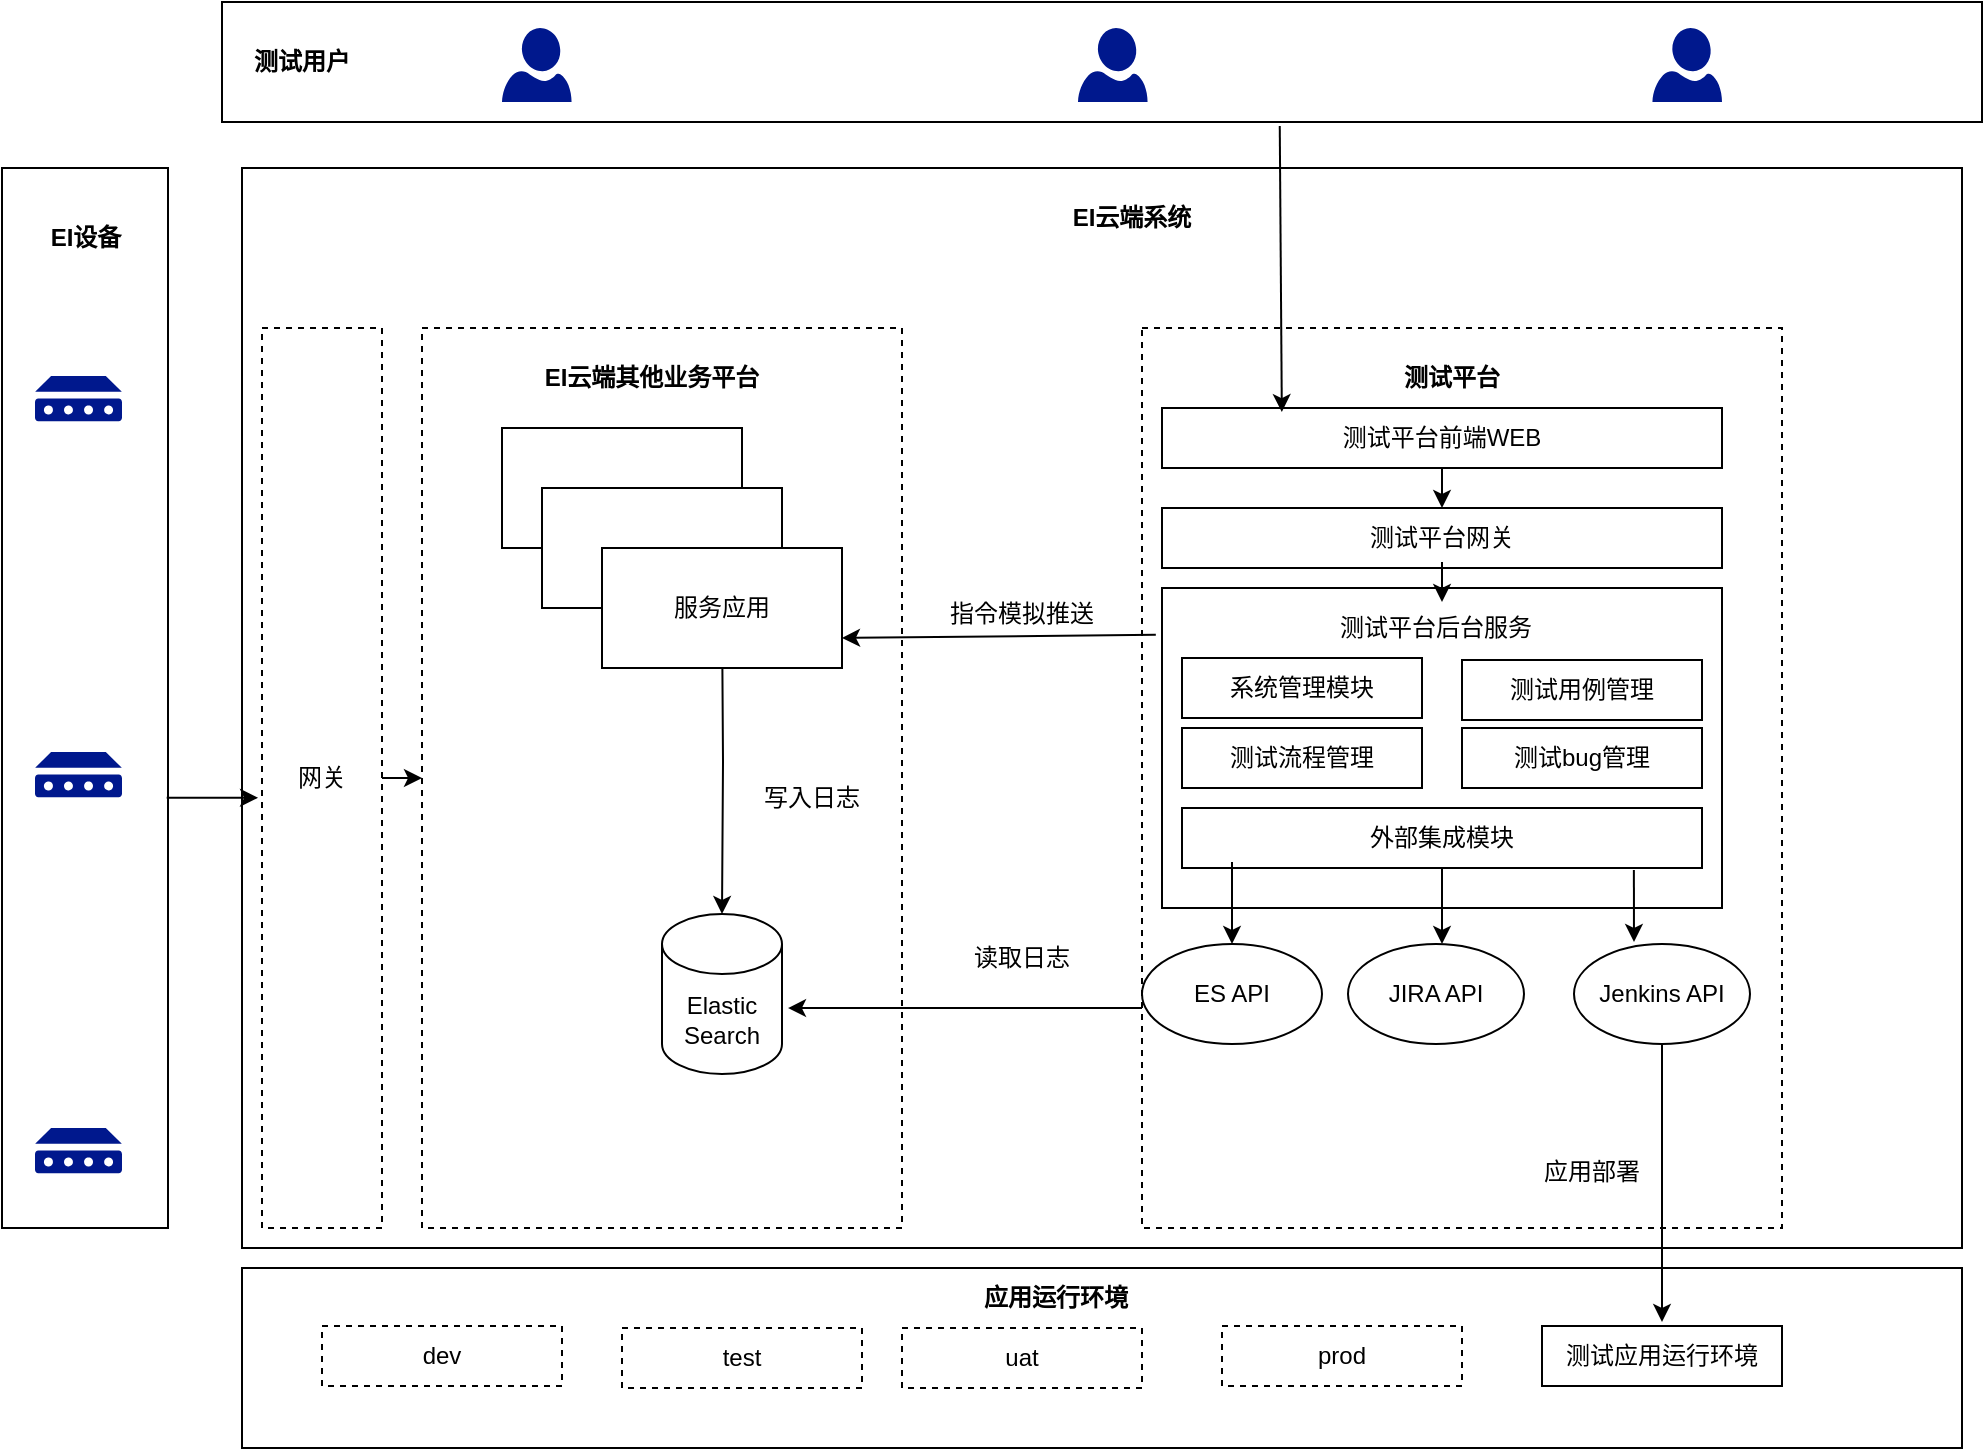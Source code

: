 <mxfile version="21.0.8" type="github">
  <diagram name="第 1 页" id="uFjWT83I7Ejn4S5-Miyl">
    <mxGraphModel dx="1194" dy="741" grid="1" gridSize="10" guides="1" tooltips="1" connect="1" arrows="1" fold="1" page="1" pageScale="1" pageWidth="827" pageHeight="1169" math="0" shadow="0">
      <root>
        <mxCell id="0" />
        <mxCell id="1" parent="0" />
        <mxCell id="CeQ3qS0UjfWJx3HilS1l-1" value="" style="rounded=0;whiteSpace=wrap;html=1;" parent="1" vertex="1">
          <mxGeometry x="300" y="150" width="880" height="60" as="geometry" />
        </mxCell>
        <mxCell id="CeQ3qS0UjfWJx3HilS1l-2" value="" style="rounded=0;whiteSpace=wrap;html=1;" parent="1" vertex="1">
          <mxGeometry x="190" y="233" width="83" height="530" as="geometry" />
        </mxCell>
        <mxCell id="CeQ3qS0UjfWJx3HilS1l-3" value="" style="rounded=0;whiteSpace=wrap;html=1;" parent="1" vertex="1">
          <mxGeometry x="310" y="233" width="860" height="540" as="geometry" />
        </mxCell>
        <mxCell id="CeQ3qS0UjfWJx3HilS1l-4" value="" style="rounded=0;whiteSpace=wrap;html=1;" parent="1" vertex="1">
          <mxGeometry x="310" y="783" width="860" height="90" as="geometry" />
        </mxCell>
        <mxCell id="CeQ3qS0UjfWJx3HilS1l-5" value="" style="rounded=0;whiteSpace=wrap;html=1;dashed=1;fillColor=#FFFFFF;" parent="1" vertex="1">
          <mxGeometry x="760" y="313" width="320" height="450" as="geometry" />
        </mxCell>
        <mxCell id="CeQ3qS0UjfWJx3HilS1l-7" value="" style="rounded=0;whiteSpace=wrap;html=1;dashed=1;" parent="1" vertex="1">
          <mxGeometry x="400" y="313" width="240" height="450" as="geometry" />
        </mxCell>
        <mxCell id="CeQ3qS0UjfWJx3HilS1l-8" value="Elastic Search" style="shape=cylinder3;whiteSpace=wrap;html=1;boundedLbl=1;backgroundOutline=1;size=15;" parent="1" vertex="1">
          <mxGeometry x="520" y="606" width="60" height="80" as="geometry" />
        </mxCell>
        <mxCell id="CeQ3qS0UjfWJx3HilS1l-9" style="edgeStyle=orthogonalEdgeStyle;rounded=0;orthogonalLoop=1;jettySize=auto;html=1;exitX=0.5;exitY=1;exitDx=0;exitDy=0;" parent="1" target="CeQ3qS0UjfWJx3HilS1l-8" edge="1">
          <mxGeometry relative="1" as="geometry">
            <mxPoint x="550" y="453" as="sourcePoint" />
          </mxGeometry>
        </mxCell>
        <mxCell id="CeQ3qS0UjfWJx3HilS1l-10" value="写入日志" style="text;html=1;strokeColor=none;fillColor=none;align=center;verticalAlign=middle;whiteSpace=wrap;rounded=0;" parent="1" vertex="1">
          <mxGeometry x="540" y="533" width="110" height="30" as="geometry" />
        </mxCell>
        <mxCell id="CeQ3qS0UjfWJx3HilS1l-11" value="" style="rounded=0;whiteSpace=wrap;html=1;" parent="1" vertex="1">
          <mxGeometry x="770" y="443" width="280" height="160" as="geometry" />
        </mxCell>
        <mxCell id="CeQ3qS0UjfWJx3HilS1l-12" value="测试平台前端WEB" style="rounded=0;whiteSpace=wrap;html=1;" parent="1" vertex="1">
          <mxGeometry x="770" y="353" width="280" height="30" as="geometry" />
        </mxCell>
        <mxCell id="CeQ3qS0UjfWJx3HilS1l-13" value="&lt;b&gt;测试平台&lt;/b&gt;" style="text;html=1;strokeColor=none;fillColor=none;align=center;verticalAlign=middle;whiteSpace=wrap;rounded=0;" parent="1" vertex="1">
          <mxGeometry x="885" y="323" width="60" height="30" as="geometry" />
        </mxCell>
        <mxCell id="CeQ3qS0UjfWJx3HilS1l-14" value="&lt;b&gt;EI云端系统&lt;/b&gt;" style="text;html=1;strokeColor=none;fillColor=none;align=center;verticalAlign=middle;whiteSpace=wrap;rounded=0;" parent="1" vertex="1">
          <mxGeometry x="690" y="243" width="130" height="30" as="geometry" />
        </mxCell>
        <mxCell id="CeQ3qS0UjfWJx3HilS1l-15" value="" style="rounded=0;whiteSpace=wrap;html=1;" parent="1" vertex="1">
          <mxGeometry x="440" y="363" width="120" height="60" as="geometry" />
        </mxCell>
        <mxCell id="CeQ3qS0UjfWJx3HilS1l-16" value="" style="rounded=0;whiteSpace=wrap;html=1;" parent="1" vertex="1">
          <mxGeometry x="460" y="393" width="120" height="60" as="geometry" />
        </mxCell>
        <mxCell id="CeQ3qS0UjfWJx3HilS1l-17" value="服务应用" style="rounded=0;whiteSpace=wrap;html=1;" parent="1" vertex="1">
          <mxGeometry x="490" y="423" width="120" height="60" as="geometry" />
        </mxCell>
        <mxCell id="CeQ3qS0UjfWJx3HilS1l-18" value="&lt;b&gt;EI云端其他业务平台&lt;/b&gt;" style="text;html=1;strokeColor=none;fillColor=none;align=center;verticalAlign=middle;whiteSpace=wrap;rounded=0;" parent="1" vertex="1">
          <mxGeometry x="450" y="323" width="130" height="30" as="geometry" />
        </mxCell>
        <mxCell id="CeQ3qS0UjfWJx3HilS1l-19" value="读取日志" style="text;html=1;strokeColor=none;fillColor=none;align=center;verticalAlign=middle;whiteSpace=wrap;rounded=0;" parent="1" vertex="1">
          <mxGeometry x="670" y="613" width="60" height="30" as="geometry" />
        </mxCell>
        <mxCell id="CeQ3qS0UjfWJx3HilS1l-20" value="测试平台网关" style="rounded=0;whiteSpace=wrap;html=1;" parent="1" vertex="1">
          <mxGeometry x="770" y="403" width="280" height="30" as="geometry" />
        </mxCell>
        <mxCell id="CeQ3qS0UjfWJx3HilS1l-21" value="" style="endArrow=classic;html=1;rounded=0;exitX=0;exitY=0.5;exitDx=0;exitDy=0;entryX=1.05;entryY=0.588;entryDx=0;entryDy=0;entryPerimeter=0;" parent="1" target="CeQ3qS0UjfWJx3HilS1l-8" edge="1">
          <mxGeometry width="50" height="50" relative="1" as="geometry">
            <mxPoint x="760" y="653" as="sourcePoint" />
            <mxPoint x="580" y="653" as="targetPoint" />
          </mxGeometry>
        </mxCell>
        <mxCell id="CeQ3qS0UjfWJx3HilS1l-22" value="" style="endArrow=classic;html=1;rounded=0;exitX=-0.011;exitY=0.146;exitDx=0;exitDy=0;entryX=1;entryY=0.75;entryDx=0;entryDy=0;exitPerimeter=0;" parent="1" source="CeQ3qS0UjfWJx3HilS1l-11" target="CeQ3qS0UjfWJx3HilS1l-17" edge="1">
          <mxGeometry width="50" height="50" relative="1" as="geometry">
            <mxPoint x="770" y="463" as="sourcePoint" />
            <mxPoint x="610" y="463" as="targetPoint" />
          </mxGeometry>
        </mxCell>
        <mxCell id="CeQ3qS0UjfWJx3HilS1l-23" value="dev" style="rounded=0;whiteSpace=wrap;html=1;dashed=1;" parent="1" vertex="1">
          <mxGeometry x="350" y="812" width="120" height="30" as="geometry" />
        </mxCell>
        <mxCell id="CeQ3qS0UjfWJx3HilS1l-24" value="test" style="rounded=0;whiteSpace=wrap;html=1;dashed=1;" parent="1" vertex="1">
          <mxGeometry x="500" y="813" width="120" height="30" as="geometry" />
        </mxCell>
        <mxCell id="CeQ3qS0UjfWJx3HilS1l-25" value="uat" style="rounded=0;whiteSpace=wrap;html=1;dashed=1;" parent="1" vertex="1">
          <mxGeometry x="640" y="813" width="120" height="30" as="geometry" />
        </mxCell>
        <mxCell id="CeQ3qS0UjfWJx3HilS1l-26" value="prod" style="rounded=0;whiteSpace=wrap;html=1;dashed=1;" parent="1" vertex="1">
          <mxGeometry x="800" y="812" width="120" height="30" as="geometry" />
        </mxCell>
        <mxCell id="CeQ3qS0UjfWJx3HilS1l-27" style="edgeStyle=orthogonalEdgeStyle;rounded=0;orthogonalLoop=1;jettySize=auto;html=1;exitX=0.5;exitY=1;exitDx=0;exitDy=0;" parent="1" source="CeQ3qS0UjfWJx3HilS1l-24" target="CeQ3qS0UjfWJx3HilS1l-24" edge="1">
          <mxGeometry relative="1" as="geometry" />
        </mxCell>
        <mxCell id="CeQ3qS0UjfWJx3HilS1l-28" value="测试应用运行环境" style="rounded=0;whiteSpace=wrap;html=1;" parent="1" vertex="1">
          <mxGeometry x="960" y="812" width="120" height="30" as="geometry" />
        </mxCell>
        <mxCell id="CeQ3qS0UjfWJx3HilS1l-29" value="" style="endArrow=classic;html=1;rounded=0;exitX=0.5;exitY=1;exitDx=0;exitDy=0;" parent="1" source="CeQ3qS0UjfWJx3HilS1l-12" target="CeQ3qS0UjfWJx3HilS1l-20" edge="1">
          <mxGeometry width="50" height="50" relative="1" as="geometry">
            <mxPoint x="900" y="393" as="sourcePoint" />
            <mxPoint x="950" y="343" as="targetPoint" />
          </mxGeometry>
        </mxCell>
        <mxCell id="CeQ3qS0UjfWJx3HilS1l-30" value="" style="endArrow=classic;html=1;rounded=0;exitX=0.5;exitY=1;exitDx=0;exitDy=0;" parent="1" edge="1">
          <mxGeometry width="50" height="50" relative="1" as="geometry">
            <mxPoint x="910" y="430" as="sourcePoint" />
            <mxPoint x="910" y="450" as="targetPoint" />
          </mxGeometry>
        </mxCell>
        <mxCell id="CeQ3qS0UjfWJx3HilS1l-31" value="应用部署" style="text;html=1;strokeColor=none;fillColor=none;align=center;verticalAlign=middle;whiteSpace=wrap;rounded=0;" parent="1" vertex="1">
          <mxGeometry x="955.22" y="720" width="60" height="30" as="geometry" />
        </mxCell>
        <mxCell id="CeQ3qS0UjfWJx3HilS1l-32" value="&lt;br&gt;指令模拟推送" style="text;html=1;strokeColor=none;fillColor=none;align=center;verticalAlign=middle;whiteSpace=wrap;rounded=0;" parent="1" vertex="1">
          <mxGeometry x="595" y="443" width="210" height="10" as="geometry" />
        </mxCell>
        <mxCell id="CeQ3qS0UjfWJx3HilS1l-33" value="ES API" style="ellipse;whiteSpace=wrap;html=1;fillColor=#FFFFFF;" parent="1" vertex="1">
          <mxGeometry x="760" y="621" width="90" height="50" as="geometry" />
        </mxCell>
        <mxCell id="CeQ3qS0UjfWJx3HilS1l-35" value="" style="sketch=0;aspect=fixed;pointerEvents=1;shadow=0;dashed=0;html=1;strokeColor=none;labelPosition=center;verticalLabelPosition=bottom;verticalAlign=top;align=center;fillColor=#00188D;shape=mxgraph.azure.user" parent="1" vertex="1">
          <mxGeometry x="728" y="163" width="34.78" height="37" as="geometry" />
        </mxCell>
        <mxCell id="CeQ3qS0UjfWJx3HilS1l-36" value="" style="endArrow=classic;html=1;rounded=0;entryX=0.214;entryY=0.067;entryDx=0;entryDy=0;entryPerimeter=0;exitX=0.601;exitY=1.033;exitDx=0;exitDy=0;exitPerimeter=0;" parent="1" source="CeQ3qS0UjfWJx3HilS1l-1" target="CeQ3qS0UjfWJx3HilS1l-12" edge="1">
          <mxGeometry width="50" height="50" relative="1" as="geometry">
            <mxPoint x="830" y="183" as="sourcePoint" />
            <mxPoint x="950" y="113" as="targetPoint" />
          </mxGeometry>
        </mxCell>
        <mxCell id="CeQ3qS0UjfWJx3HilS1l-37" value="网关" style="rounded=0;whiteSpace=wrap;html=1;dashed=1;fillColor=#FFFFFF;" parent="1" vertex="1">
          <mxGeometry x="320" y="313" width="60" height="450" as="geometry" />
        </mxCell>
        <mxCell id="CeQ3qS0UjfWJx3HilS1l-38" value="&lt;b&gt;EI设备&lt;/b&gt;" style="text;html=1;strokeColor=none;fillColor=none;align=center;verticalAlign=middle;whiteSpace=wrap;rounded=0;" parent="1" vertex="1">
          <mxGeometry x="201.5" y="253" width="60" height="30" as="geometry" />
        </mxCell>
        <mxCell id="CeQ3qS0UjfWJx3HilS1l-39" value="" style="endArrow=classic;html=1;rounded=0;exitX=0.992;exitY=0.594;exitDx=0;exitDy=0;exitPerimeter=0;entryX=-0.033;entryY=0.522;entryDx=0;entryDy=0;entryPerimeter=0;" parent="1" source="CeQ3qS0UjfWJx3HilS1l-2" target="CeQ3qS0UjfWJx3HilS1l-37" edge="1">
          <mxGeometry width="50" height="50" relative="1" as="geometry">
            <mxPoint x="250" y="563" as="sourcePoint" />
            <mxPoint x="300" y="513" as="targetPoint" />
          </mxGeometry>
        </mxCell>
        <mxCell id="CeQ3qS0UjfWJx3HilS1l-40" value="" style="endArrow=classic;html=1;rounded=0;" parent="1" source="CeQ3qS0UjfWJx3HilS1l-37" target="CeQ3qS0UjfWJx3HilS1l-7" edge="1">
          <mxGeometry width="50" height="50" relative="1" as="geometry">
            <mxPoint x="370" y="573" as="sourcePoint" />
            <mxPoint x="420" y="523" as="targetPoint" />
          </mxGeometry>
        </mxCell>
        <mxCell id="CeQ3qS0UjfWJx3HilS1l-41" value="&lt;b&gt;测试用户&lt;/b&gt;" style="text;html=1;strokeColor=none;fillColor=none;align=center;verticalAlign=middle;whiteSpace=wrap;rounded=0;" parent="1" vertex="1">
          <mxGeometry x="310" y="165" width="60" height="30" as="geometry" />
        </mxCell>
        <mxCell id="CeQ3qS0UjfWJx3HilS1l-42" value="系统管理模块" style="rounded=0;whiteSpace=wrap;html=1;" parent="1" vertex="1">
          <mxGeometry x="780" y="478" width="120" height="30" as="geometry" />
        </mxCell>
        <mxCell id="CeQ3qS0UjfWJx3HilS1l-43" value="测试用例管理" style="rounded=0;whiteSpace=wrap;html=1;" parent="1" vertex="1">
          <mxGeometry x="920" y="479" width="120" height="30" as="geometry" />
        </mxCell>
        <mxCell id="CeQ3qS0UjfWJx3HilS1l-44" value="测试流程管理" style="rounded=0;whiteSpace=wrap;html=1;" parent="1" vertex="1">
          <mxGeometry x="780" y="513" width="120" height="30" as="geometry" />
        </mxCell>
        <mxCell id="CeQ3qS0UjfWJx3HilS1l-45" value="测试bug管理" style="rounded=0;whiteSpace=wrap;html=1;" parent="1" vertex="1">
          <mxGeometry x="920" y="513" width="120" height="30" as="geometry" />
        </mxCell>
        <mxCell id="CeQ3qS0UjfWJx3HilS1l-46" value="外部集成模块" style="rounded=0;whiteSpace=wrap;html=1;" parent="1" vertex="1">
          <mxGeometry x="780" y="553" width="260" height="30" as="geometry" />
        </mxCell>
        <mxCell id="CeQ3qS0UjfWJx3HilS1l-47" value="" style="endArrow=classic;html=1;rounded=0;" parent="1" target="CeQ3qS0UjfWJx3HilS1l-33" edge="1">
          <mxGeometry width="50" height="50" relative="1" as="geometry">
            <mxPoint x="805" y="580" as="sourcePoint" />
            <mxPoint x="890" y="543" as="targetPoint" />
          </mxGeometry>
        </mxCell>
        <mxCell id="CeQ3qS0UjfWJx3HilS1l-48" value="" style="endArrow=classic;html=1;rounded=0;entryX=0.5;entryY=0;entryDx=0;entryDy=0;exitX=0.5;exitY=1;exitDx=0;exitDy=0;" parent="1" edge="1" source="CeQ3qS0UjfWJx3HilS1l-46">
          <mxGeometry width="50" height="50" relative="1" as="geometry">
            <mxPoint x="940" y="580" as="sourcePoint" />
            <mxPoint x="910" y="621" as="targetPoint" />
          </mxGeometry>
        </mxCell>
        <mxCell id="CeQ3qS0UjfWJx3HilS1l-49" value="测试平台后台服务" style="text;html=1;strokeColor=none;fillColor=none;align=center;verticalAlign=middle;whiteSpace=wrap;rounded=0;" parent="1" vertex="1">
          <mxGeometry x="852" y="448" width="110" height="30" as="geometry" />
        </mxCell>
        <mxCell id="CeQ3qS0UjfWJx3HilS1l-50" value="&lt;b&gt;应用运行环境&lt;/b&gt;" style="text;html=1;strokeColor=none;fillColor=none;align=center;verticalAlign=middle;whiteSpace=wrap;rounded=0;" parent="1" vertex="1">
          <mxGeometry x="629" y="783" width="176" height="30" as="geometry" />
        </mxCell>
        <mxCell id="CeQ3qS0UjfWJx3HilS1l-51" value="" style="sketch=0;aspect=fixed;pointerEvents=1;shadow=0;dashed=0;html=1;strokeColor=none;labelPosition=center;verticalLabelPosition=bottom;verticalAlign=top;align=center;fillColor=#00188D;shape=mxgraph.mscae.enterprise.device" parent="1" vertex="1">
          <mxGeometry x="206.5" y="337" width="43.5" height="22.62" as="geometry" />
        </mxCell>
        <mxCell id="CeQ3qS0UjfWJx3HilS1l-52" value="" style="sketch=0;aspect=fixed;pointerEvents=1;shadow=0;dashed=0;html=1;strokeColor=none;labelPosition=center;verticalLabelPosition=bottom;verticalAlign=top;align=center;fillColor=#00188D;shape=mxgraph.azure.user" parent="1" vertex="1">
          <mxGeometry x="440" y="163" width="34.78" height="37" as="geometry" />
        </mxCell>
        <mxCell id="CeQ3qS0UjfWJx3HilS1l-53" value="" style="sketch=0;aspect=fixed;pointerEvents=1;shadow=0;dashed=0;html=1;strokeColor=none;labelPosition=center;verticalLabelPosition=bottom;verticalAlign=top;align=center;fillColor=#00188D;shape=mxgraph.azure.user" parent="1" vertex="1">
          <mxGeometry x="1015.22" y="163" width="34.78" height="37" as="geometry" />
        </mxCell>
        <mxCell id="CeQ3qS0UjfWJx3HilS1l-54" value="" style="sketch=0;aspect=fixed;pointerEvents=1;shadow=0;dashed=0;html=1;strokeColor=none;labelPosition=center;verticalLabelPosition=bottom;verticalAlign=top;align=center;fillColor=#00188D;shape=mxgraph.mscae.enterprise.device" parent="1" vertex="1">
          <mxGeometry x="206.5" y="525" width="43.5" height="22.62" as="geometry" />
        </mxCell>
        <mxCell id="CeQ3qS0UjfWJx3HilS1l-55" value="" style="sketch=0;aspect=fixed;pointerEvents=1;shadow=0;dashed=0;html=1;strokeColor=none;labelPosition=center;verticalLabelPosition=bottom;verticalAlign=top;align=center;fillColor=#00188D;shape=mxgraph.mscae.enterprise.device" parent="1" vertex="1">
          <mxGeometry x="206.5" y="713" width="43.5" height="22.62" as="geometry" />
        </mxCell>
        <mxCell id="-UK-avTdUqJP1dhylmXo-1" value="JIRA API" style="ellipse;whiteSpace=wrap;html=1;fillColor=#FFFFFF;" vertex="1" parent="1">
          <mxGeometry x="863" y="621" width="88" height="50" as="geometry" />
        </mxCell>
        <mxCell id="-UK-avTdUqJP1dhylmXo-2" value="" style="endArrow=classic;html=1;rounded=0;exitX=0.869;exitY=1.033;exitDx=0;exitDy=0;exitPerimeter=0;" edge="1" parent="1" source="CeQ3qS0UjfWJx3HilS1l-46">
          <mxGeometry width="50" height="50" relative="1" as="geometry">
            <mxPoint x="920" y="593" as="sourcePoint" />
            <mxPoint x="1006" y="620" as="targetPoint" />
          </mxGeometry>
        </mxCell>
        <mxCell id="-UK-avTdUqJP1dhylmXo-4" value="" style="edgeStyle=orthogonalEdgeStyle;rounded=0;orthogonalLoop=1;jettySize=auto;html=1;exitX=0.5;exitY=1;exitDx=0;exitDy=0;" edge="1" parent="1" source="-UK-avTdUqJP1dhylmXo-3">
          <mxGeometry relative="1" as="geometry">
            <mxPoint x="1020" y="810" as="targetPoint" />
            <Array as="points">
              <mxPoint x="1020" y="810" />
            </Array>
          </mxGeometry>
        </mxCell>
        <mxCell id="-UK-avTdUqJP1dhylmXo-3" value="Jenkins API" style="ellipse;whiteSpace=wrap;html=1;fillColor=#FFFFFF;" vertex="1" parent="1">
          <mxGeometry x="976" y="621" width="88" height="50" as="geometry" />
        </mxCell>
      </root>
    </mxGraphModel>
  </diagram>
</mxfile>
